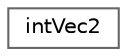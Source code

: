 digraph "Graphical Class Hierarchy"
{
 // LATEX_PDF_SIZE
  bgcolor="transparent";
  edge [fontname=Helvetica,fontsize=10,labelfontname=Helvetica,labelfontsize=10];
  node [fontname=Helvetica,fontsize=10,shape=box,height=0.2,width=0.4];
  rankdir="LR";
  Node0 [id="Node000000",label="intVec2",height=0.2,width=0.4,color="grey40", fillcolor="white", style="filled",URL="$structint_vec2.html",tooltip=" "];
}
